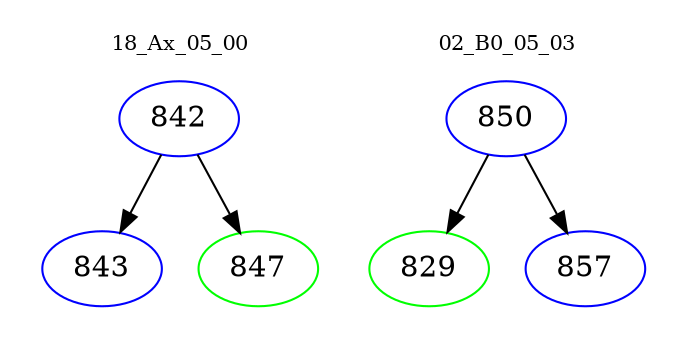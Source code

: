 digraph{
subgraph cluster_0 {
color = white
label = "18_Ax_05_00";
fontsize=10;
T0_842 [label="842", color="blue"]
T0_842 -> T0_843 [color="black"]
T0_843 [label="843", color="blue"]
T0_842 -> T0_847 [color="black"]
T0_847 [label="847", color="green"]
}
subgraph cluster_1 {
color = white
label = "02_B0_05_03";
fontsize=10;
T1_850 [label="850", color="blue"]
T1_850 -> T1_829 [color="black"]
T1_829 [label="829", color="green"]
T1_850 -> T1_857 [color="black"]
T1_857 [label="857", color="blue"]
}
}
